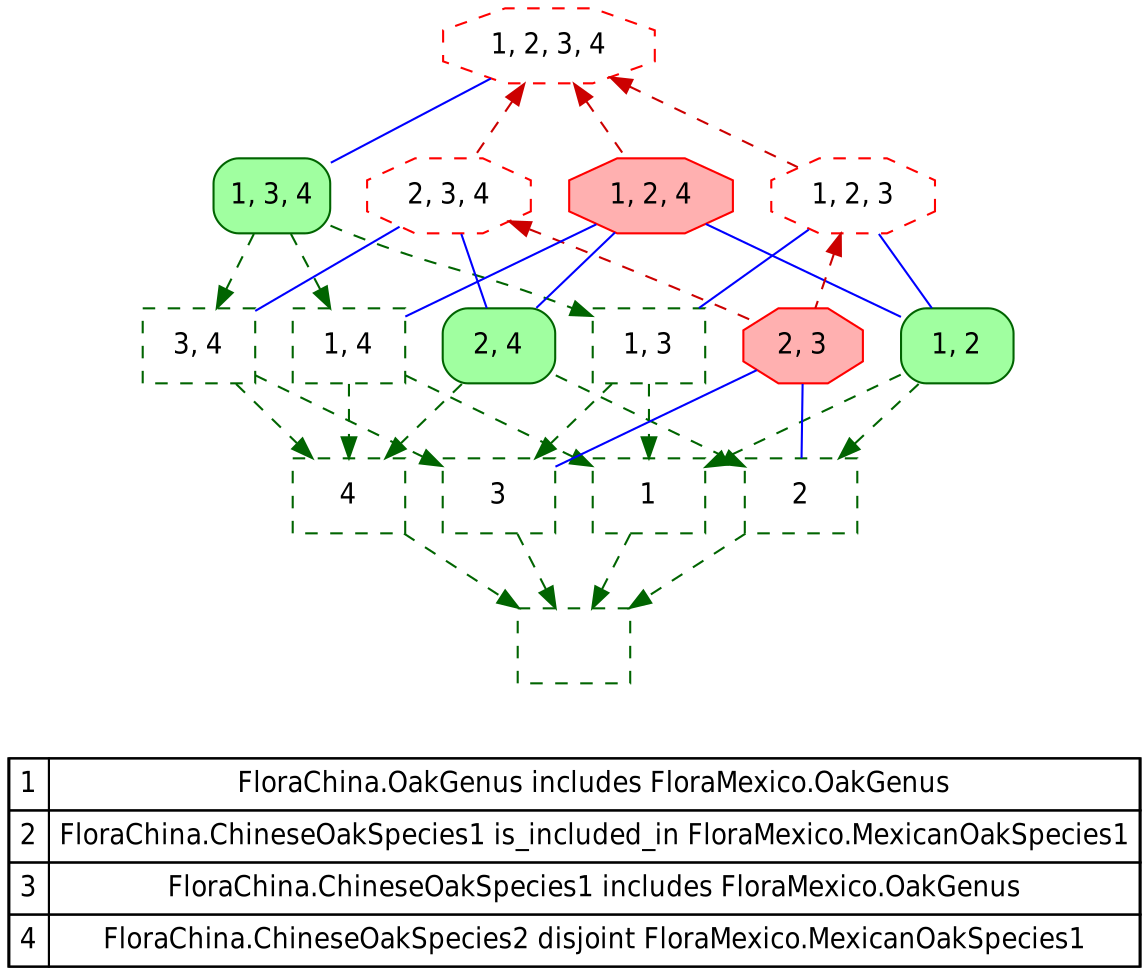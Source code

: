 digraph{
node[fontname="Helvetica-Narrow"]
rankdir=TB
2 [shape=box color="#006400" fillcolor="#A0FFA0" style="rounded,filled" label="1, 3, 4"];
3 [shape=box color="#006400" style=dashed label="3, 4"];
5 [shape=box color="#006400" fillcolor="#A0FFA0" style="rounded,filled" label="2, 4"];
6 [shape=box color="#006400" style=dashed label="1, 4"];
7 [shape=box color="#006400" style=dashed label="4"];
10 [shape=box color="#006400" style=dashed label="1, 3"];
11 [shape=box color="#006400" style=dashed label="3"];
12 [shape=box color="#006400" fillcolor="#A0FFA0" style="rounded,filled" label="1, 2"];
13 [shape=box color="#006400" style=dashed label="2"];
14 [shape=box color="#006400" style=dashed label="1"];
15 [shape=box color="#006400" style=dashed label=""];
0 [shape=octagon color="#FF0000" fillcolor="#FFB0B0" style=dashed label="1, 2, 3, 4"];
1 [shape=octagon color="#FF0000" fillcolor="#FFB0B0" style=dashed label="2, 3, 4"];
4 [shape=octagon color="#FF0000" fillcolor="#FFB0B0" style=filled label="1, 2, 4"];
8 [shape=octagon color="#FF0000" fillcolor="#FFB0B0" style=dashed label="1, 2, 3"];
9 [shape=octagon color="#FF0000" fillcolor="#FFB0B0" style=filled label="2, 3"];
0->1[dir=back color="#CC0000" style=dashed];
0->2[arrowhead=none color="#0000FF" style=filled];
0->4[dir=back color="#CC0000" style=dashed];
0->8[dir=back color="#CC0000" style=dashed];
1->3[arrowhead=none color="#0000FF" style=filled];
1->5[arrowhead=none color="#0000FF" style=filled];
1->9[dir=back color="#CC0000" style=dashed];
2->3[color="#006400" style=dashed];
2->6[color="#006400" style=dashed];
2->10[color="#006400" style=dashed];
3->7[color="#006400" style=dashed];
3->11[color="#006400" style=dashed];
4->5[arrowhead=none color="#0000FF" style=filled];
4->6[arrowhead=none color="#0000FF" style=filled];
4->12[arrowhead=none color="#0000FF" style=filled];
5->7[color="#006400" style=dashed];
5->13[color="#006400" style=dashed];
6->7[color="#006400" style=dashed];
6->14[color="#006400" style=dashed];
7->15[color="#006400" style=dashed];
8->9[dir=back color="#CC0000" style=dashed];
8->10[arrowhead=none color="#0000FF" style=filled];
8->12[arrowhead=none color="#0000FF" style=filled];
9->11[arrowhead=none color="#0000FF" style=filled];
9->13[arrowhead=none color="#0000FF" style=filled];
10->11[color="#006400" style=dashed];
10->14[color="#006400" style=dashed];
11->15[color="#006400" style=dashed];
12->13[color="#006400" style=dashed];
12->14[color="#006400" style=dashed];
13->15[color="#006400" style=dashed];
14->15[color="#006400" style=dashed];
node[shape=box] 
{rank=sink Legend [fillcolor= white margin=0 label=< 
 <TABLE BORDER="0" CELLBORDER="1" CELLSPACING="0" CELLPADDING="4"> 
<TR> 
 <TD>1</TD> 
 <TD>FloraChina.OakGenus includes FloraMexico.OakGenus</TD> 
 </TR> 
<TR> 
 <TD>2</TD> 
 <TD>FloraChina.ChineseOakSpecies1 is_included_in FloraMexico.MexicanOakSpecies1</TD> 
 </TR> 
<TR> 
 <TD>3</TD> 
 <TD>FloraChina.ChineseOakSpecies1 includes FloraMexico.OakGenus</TD> 
 </TR> 
<TR> 
 <TD>4</TD> 
 <TD>FloraChina.ChineseOakSpecies2 disjoint FloraMexico.MexicanOakSpecies1</TD> 
 </TR> 
</TABLE> 
 >] } 
}